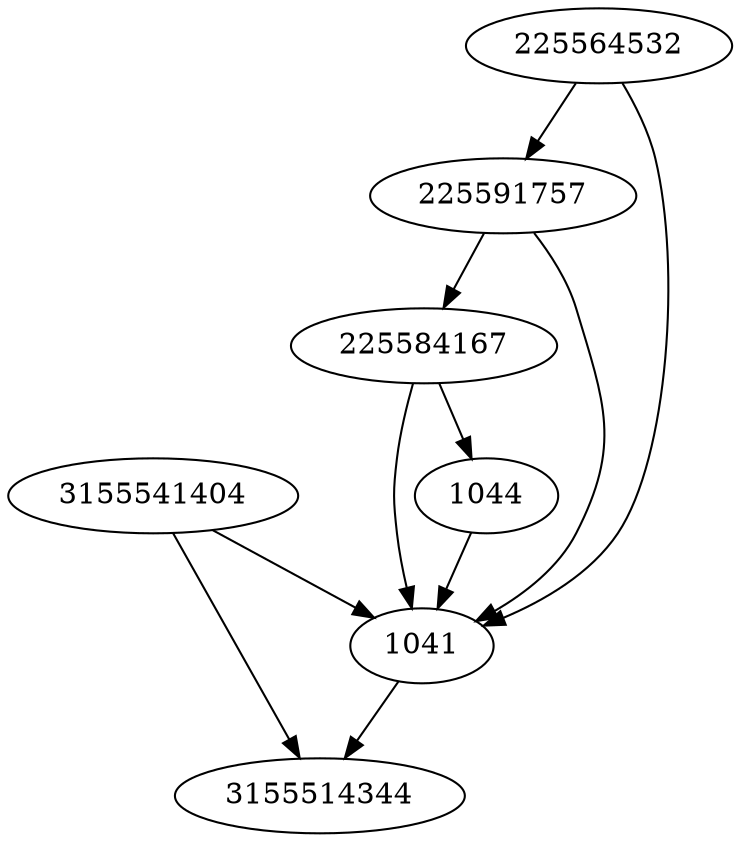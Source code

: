 strict digraph  {
225584167;
3155514344;
225591757;
1041;
1044;
225564532;
3155541404;
225584167 -> 1044;
225584167 -> 1041;
225591757 -> 1041;
225591757 -> 225584167;
1041 -> 3155514344;
1044 -> 1041;
225564532 -> 1041;
225564532 -> 225591757;
3155541404 -> 1041;
3155541404 -> 3155514344;
}
